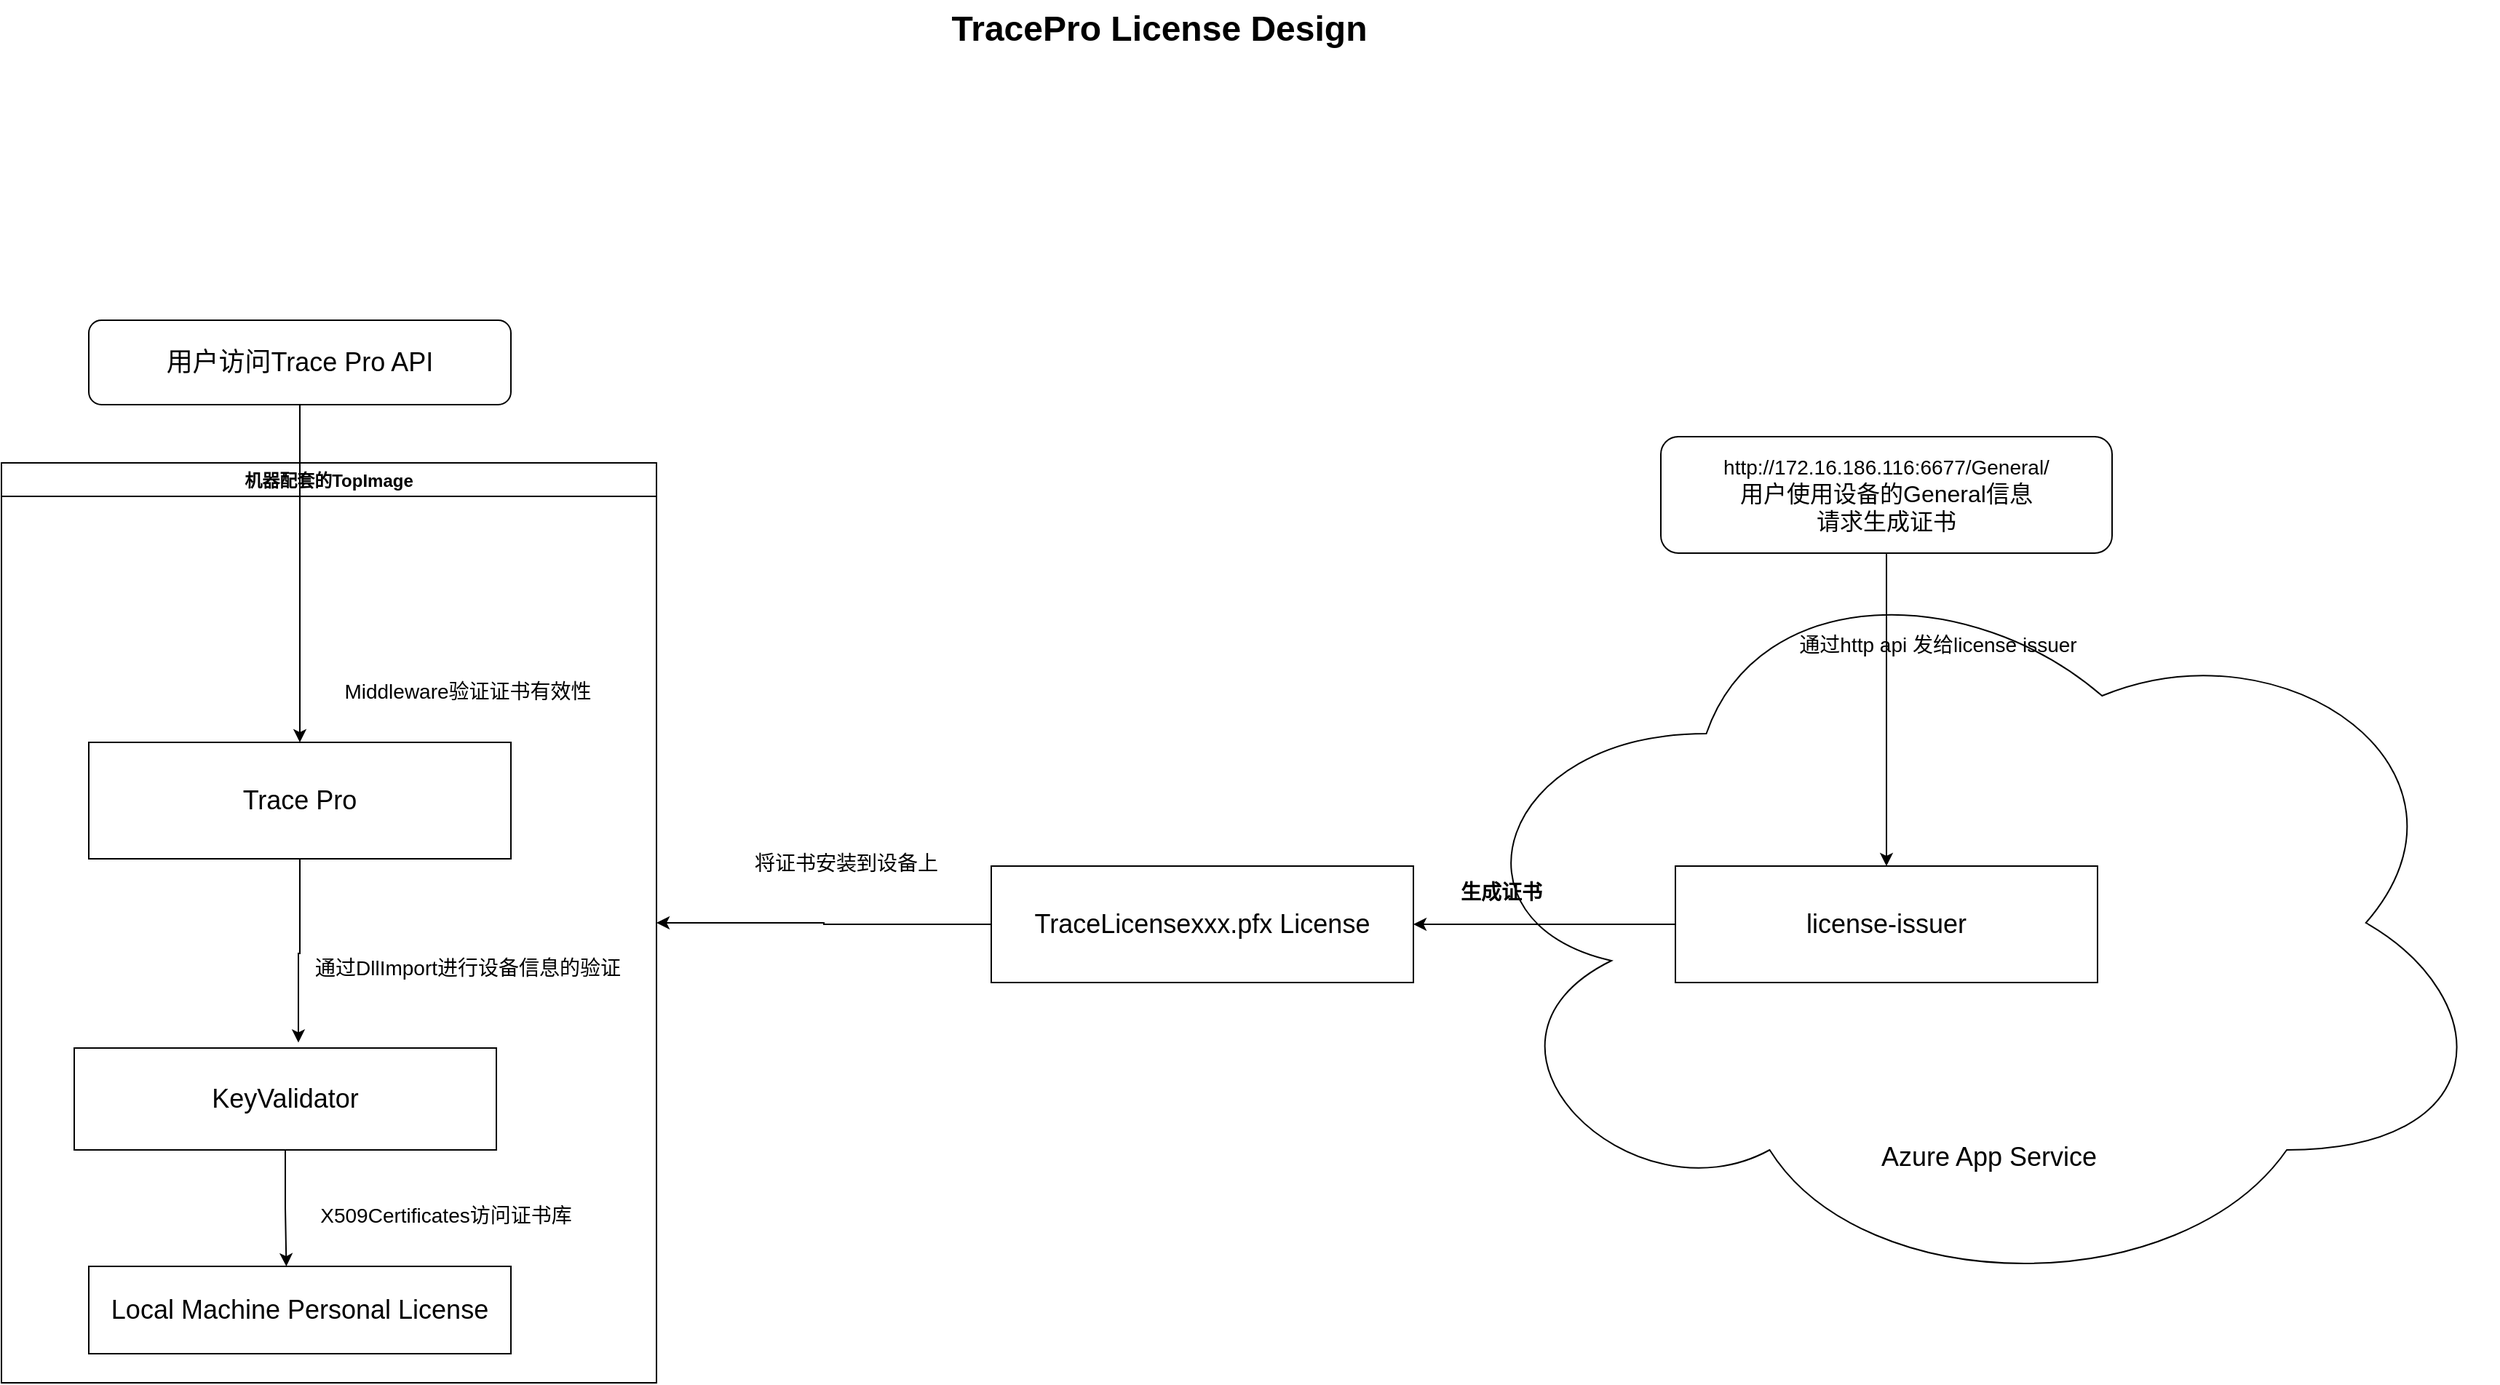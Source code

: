 <mxfile version="24.7.8">
  <diagram name="第 1 页" id="TmOYNM5JwFSmW5_F03kW">
    <mxGraphModel dx="2093" dy="975" grid="1" gridSize="10" guides="1" tooltips="1" connect="1" arrows="1" fold="1" page="1" pageScale="1" pageWidth="1920" pageHeight="1200" math="0" shadow="0">
      <root>
        <mxCell id="0" />
        <mxCell id="1" parent="0" />
        <mxCell id="ph6f9xYr6J6rT4W5IW1i-1" value="&lt;font style=&quot;font-size: 24px;&quot;&gt;&lt;b&gt;TracePro License Design&lt;/b&gt;&lt;/font&gt;" style="text;html=1;align=center;verticalAlign=middle;resizable=0;points=[];autosize=1;strokeColor=none;fillColor=none;" vertex="1" parent="1">
          <mxGeometry x="730" y="10" width="310" height="40" as="geometry" />
        </mxCell>
        <mxCell id="ph6f9xYr6J6rT4W5IW1i-15" value="" style="ellipse;shape=cloud;whiteSpace=wrap;html=1;" vertex="1" parent="1">
          <mxGeometry x="1080" y="384" width="725" height="520" as="geometry" />
        </mxCell>
        <mxCell id="ph6f9xYr6J6rT4W5IW1i-13" style="edgeStyle=orthogonalEdgeStyle;rounded=0;orthogonalLoop=1;jettySize=auto;html=1;exitX=0;exitY=0.5;exitDx=0;exitDy=0;entryX=1;entryY=0.5;entryDx=0;entryDy=0;" edge="1" parent="1" source="ph6f9xYr6J6rT4W5IW1i-5" target="ph6f9xYr6J6rT4W5IW1i-6">
          <mxGeometry relative="1" as="geometry" />
        </mxCell>
        <mxCell id="ph6f9xYr6J6rT4W5IW1i-5" value="&lt;font style=&quot;font-size: 18px;&quot;&gt;license-issuer&lt;/font&gt;" style="rounded=0;whiteSpace=wrap;html=1;" vertex="1" parent="1">
          <mxGeometry x="1240" y="605" width="290" height="80" as="geometry" />
        </mxCell>
        <mxCell id="ph6f9xYr6J6rT4W5IW1i-18" style="edgeStyle=orthogonalEdgeStyle;rounded=0;orthogonalLoop=1;jettySize=auto;html=1;exitX=0;exitY=0.5;exitDx=0;exitDy=0;entryX=1;entryY=0.5;entryDx=0;entryDy=0;" edge="1" parent="1" source="ph6f9xYr6J6rT4W5IW1i-6" target="ph6f9xYr6J6rT4W5IW1i-16">
          <mxGeometry relative="1" as="geometry" />
        </mxCell>
        <mxCell id="ph6f9xYr6J6rT4W5IW1i-6" value="&lt;font style=&quot;font-size: 18px;&quot;&gt;TraceLicensexxx.pfx License&lt;/font&gt;" style="rounded=0;whiteSpace=wrap;html=1;" vertex="1" parent="1">
          <mxGeometry x="770" y="605" width="290" height="80" as="geometry" />
        </mxCell>
        <mxCell id="ph6f9xYr6J6rT4W5IW1i-11" style="edgeStyle=orthogonalEdgeStyle;rounded=0;orthogonalLoop=1;jettySize=auto;html=1;entryX=0.5;entryY=0;entryDx=0;entryDy=0;" edge="1" parent="1" source="ph6f9xYr6J6rT4W5IW1i-10" target="ph6f9xYr6J6rT4W5IW1i-5">
          <mxGeometry relative="1" as="geometry">
            <mxPoint x="1385" y="510" as="targetPoint" />
          </mxGeometry>
        </mxCell>
        <mxCell id="ph6f9xYr6J6rT4W5IW1i-10" value="&lt;font style=&quot;font-size: 14px;&quot;&gt;http://172.16.186.116:6677/General/&lt;/font&gt;&lt;div&gt;&lt;font size=&quot;3&quot;&gt;用户使用设备的General信息&lt;/font&gt;&lt;div&gt;&lt;font size=&quot;3&quot;&gt;请求生成证书&lt;/font&gt;&lt;/div&gt;&lt;/div&gt;" style="rounded=1;whiteSpace=wrap;html=1;" vertex="1" parent="1">
          <mxGeometry x="1230" y="310" width="310" height="80" as="geometry" />
        </mxCell>
        <mxCell id="ph6f9xYr6J6rT4W5IW1i-12" value="&lt;font style=&quot;font-size: 14px;&quot;&gt;通过http api 发给license issuer&lt;/font&gt;" style="text;html=1;align=center;verticalAlign=middle;resizable=0;points=[];autosize=1;strokeColor=none;fillColor=none;" vertex="1" parent="1">
          <mxGeometry x="1315" y="438" width="210" height="30" as="geometry" />
        </mxCell>
        <mxCell id="ph6f9xYr6J6rT4W5IW1i-14" value="&lt;font style=&quot;font-size: 14px;&quot;&gt;&lt;b&gt;生成证书&lt;/b&gt;&lt;/font&gt;" style="text;html=1;align=center;verticalAlign=middle;resizable=0;points=[];autosize=1;strokeColor=none;fillColor=none;" vertex="1" parent="1">
          <mxGeometry x="1080" y="608" width="80" height="30" as="geometry" />
        </mxCell>
        <mxCell id="ph6f9xYr6J6rT4W5IW1i-16" value="机器配套的TopImage" style="swimlane;" vertex="1" parent="1">
          <mxGeometry x="90" y="328" width="450" height="632" as="geometry" />
        </mxCell>
        <mxCell id="ph6f9xYr6J6rT4W5IW1i-3" value="&lt;font style=&quot;font-size: 18px;&quot;&gt;KeyValidator&lt;/font&gt;" style="rounded=0;whiteSpace=wrap;html=1;" vertex="1" parent="ph6f9xYr6J6rT4W5IW1i-16">
          <mxGeometry x="50" y="402" width="290" height="70" as="geometry" />
        </mxCell>
        <mxCell id="ph6f9xYr6J6rT4W5IW1i-2" value="&lt;font style=&quot;font-size: 18px;&quot;&gt;Trace Pro&lt;/font&gt;" style="rounded=0;whiteSpace=wrap;html=1;" vertex="1" parent="ph6f9xYr6J6rT4W5IW1i-16">
          <mxGeometry x="60" y="192" width="290" height="80" as="geometry" />
        </mxCell>
        <mxCell id="ph6f9xYr6J6rT4W5IW1i-21" value="&lt;font style=&quot;font-size: 18px;&quot;&gt;Local Machine Personal License&lt;/font&gt;" style="rounded=0;whiteSpace=wrap;html=1;" vertex="1" parent="ph6f9xYr6J6rT4W5IW1i-16">
          <mxGeometry x="60" y="552" width="290" height="60" as="geometry" />
        </mxCell>
        <mxCell id="ph6f9xYr6J6rT4W5IW1i-27" style="edgeStyle=orthogonalEdgeStyle;rounded=0;orthogonalLoop=1;jettySize=auto;html=1;exitX=0.5;exitY=1;exitDx=0;exitDy=0;entryX=0.468;entryY=0;entryDx=0;entryDy=0;entryPerimeter=0;" edge="1" parent="ph6f9xYr6J6rT4W5IW1i-16" source="ph6f9xYr6J6rT4W5IW1i-3" target="ph6f9xYr6J6rT4W5IW1i-21">
          <mxGeometry relative="1" as="geometry" />
        </mxCell>
        <mxCell id="ph6f9xYr6J6rT4W5IW1i-29" style="edgeStyle=orthogonalEdgeStyle;rounded=0;orthogonalLoop=1;jettySize=auto;html=1;exitX=0.5;exitY=1;exitDx=0;exitDy=0;entryX=0.531;entryY=-0.054;entryDx=0;entryDy=0;entryPerimeter=0;" edge="1" parent="ph6f9xYr6J6rT4W5IW1i-16" source="ph6f9xYr6J6rT4W5IW1i-2" target="ph6f9xYr6J6rT4W5IW1i-3">
          <mxGeometry relative="1" as="geometry" />
        </mxCell>
        <mxCell id="ph6f9xYr6J6rT4W5IW1i-9" value="&lt;font style=&quot;font-size: 14px;&quot;&gt;通过DllImport进行设备信息的验证&lt;/font&gt;" style="text;html=1;align=center;verticalAlign=middle;resizable=0;points=[];autosize=1;strokeColor=none;fillColor=none;" vertex="1" parent="ph6f9xYr6J6rT4W5IW1i-16">
          <mxGeometry x="205" y="332" width="230" height="30" as="geometry" />
        </mxCell>
        <mxCell id="ph6f9xYr6J6rT4W5IW1i-30" value="&lt;font style=&quot;font-size: 14px;&quot;&gt;Middleware验证证书有效性&lt;/font&gt;" style="text;html=1;align=center;verticalAlign=middle;resizable=0;points=[];autosize=1;strokeColor=none;fillColor=none;" vertex="1" parent="ph6f9xYr6J6rT4W5IW1i-16">
          <mxGeometry x="225" y="142" width="190" height="30" as="geometry" />
        </mxCell>
        <mxCell id="ph6f9xYr6J6rT4W5IW1i-31" value="&lt;font style=&quot;font-size: 14px;&quot;&gt;X509Certificates访问证书库&lt;/font&gt;" style="text;html=1;align=center;verticalAlign=middle;resizable=0;points=[];autosize=1;strokeColor=none;fillColor=none;" vertex="1" parent="ph6f9xYr6J6rT4W5IW1i-16">
          <mxGeometry x="205" y="502" width="200" height="30" as="geometry" />
        </mxCell>
        <mxCell id="ph6f9xYr6J6rT4W5IW1i-17" value="&lt;font style=&quot;font-size: 18px;&quot;&gt;Azure App Service&lt;/font&gt;" style="text;html=1;align=center;verticalAlign=middle;resizable=0;points=[];autosize=1;strokeColor=none;fillColor=none;" vertex="1" parent="1">
          <mxGeometry x="1370" y="785" width="170" height="40" as="geometry" />
        </mxCell>
        <mxCell id="ph6f9xYr6J6rT4W5IW1i-19" value="&lt;font style=&quot;font-size: 14px;&quot;&gt;将证书安装到设备上&lt;/font&gt;" style="text;html=1;align=center;verticalAlign=middle;resizable=0;points=[];autosize=1;strokeColor=none;fillColor=none;" vertex="1" parent="1">
          <mxGeometry x="595" y="588" width="150" height="30" as="geometry" />
        </mxCell>
        <mxCell id="ph6f9xYr6J6rT4W5IW1i-23" value="&lt;font style=&quot;font-size: 18px;&quot;&gt;用户访问Trace Pro API&lt;/font&gt;" style="rounded=1;whiteSpace=wrap;html=1;" vertex="1" parent="1">
          <mxGeometry x="150" y="230" width="290" height="58" as="geometry" />
        </mxCell>
        <mxCell id="ph6f9xYr6J6rT4W5IW1i-26" value="" style="edgeStyle=orthogonalEdgeStyle;rounded=0;orthogonalLoop=1;jettySize=auto;html=1;" edge="1" parent="1" source="ph6f9xYr6J6rT4W5IW1i-23" target="ph6f9xYr6J6rT4W5IW1i-2">
          <mxGeometry relative="1" as="geometry" />
        </mxCell>
      </root>
    </mxGraphModel>
  </diagram>
</mxfile>
